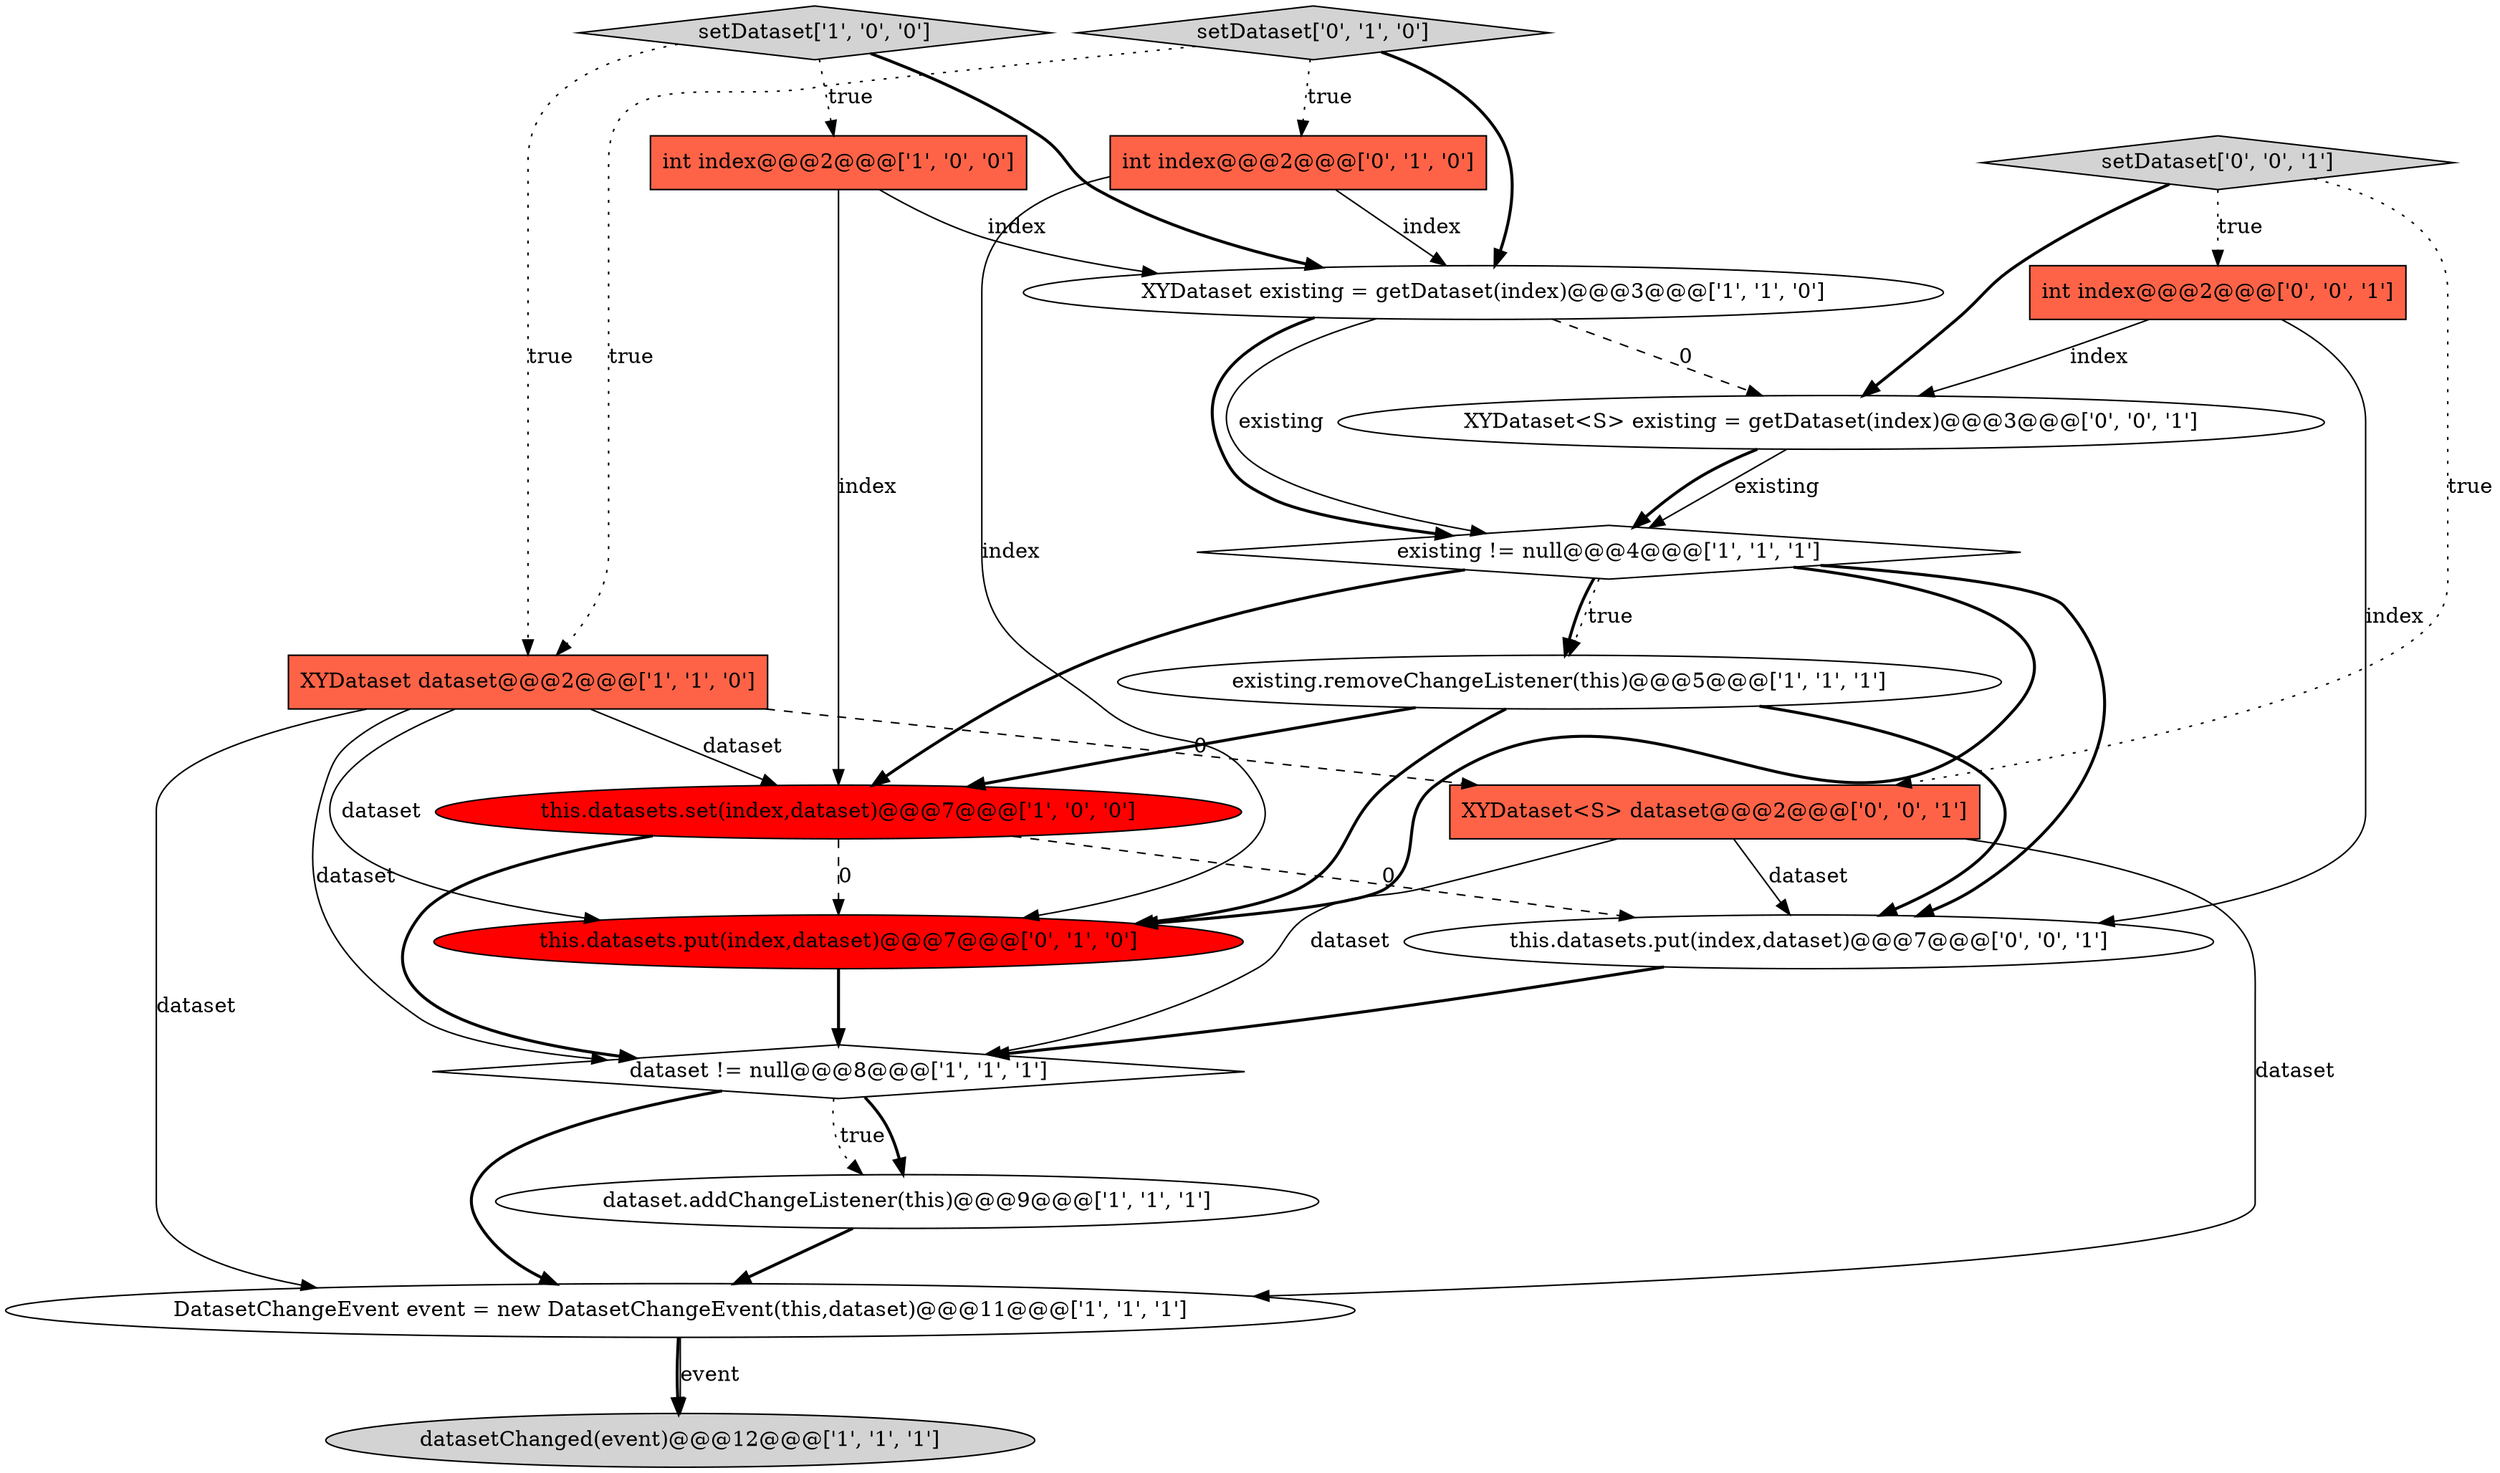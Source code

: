digraph {
17 [style = filled, label = "setDataset['0', '0', '1']", fillcolor = lightgray, shape = diamond image = "AAA0AAABBB3BBB"];
16 [style = filled, label = "XYDataset<S> existing = getDataset(index)@@@3@@@['0', '0', '1']", fillcolor = white, shape = ellipse image = "AAA0AAABBB3BBB"];
3 [style = filled, label = "DatasetChangeEvent event = new DatasetChangeEvent(this,dataset)@@@11@@@['1', '1', '1']", fillcolor = white, shape = ellipse image = "AAA0AAABBB1BBB"];
7 [style = filled, label = "XYDataset dataset@@@2@@@['1', '1', '0']", fillcolor = tomato, shape = box image = "AAA0AAABBB1BBB"];
18 [style = filled, label = "XYDataset<S> dataset@@@2@@@['0', '0', '1']", fillcolor = tomato, shape = box image = "AAA0AAABBB3BBB"];
2 [style = filled, label = "XYDataset existing = getDataset(index)@@@3@@@['1', '1', '0']", fillcolor = white, shape = ellipse image = "AAA0AAABBB1BBB"];
10 [style = filled, label = "datasetChanged(event)@@@12@@@['1', '1', '1']", fillcolor = lightgray, shape = ellipse image = "AAA0AAABBB1BBB"];
4 [style = filled, label = "existing != null@@@4@@@['1', '1', '1']", fillcolor = white, shape = diamond image = "AAA0AAABBB1BBB"];
0 [style = filled, label = "dataset.addChangeListener(this)@@@9@@@['1', '1', '1']", fillcolor = white, shape = ellipse image = "AAA0AAABBB1BBB"];
9 [style = filled, label = "dataset != null@@@8@@@['1', '1', '1']", fillcolor = white, shape = diamond image = "AAA0AAABBB1BBB"];
14 [style = filled, label = "this.datasets.put(index,dataset)@@@7@@@['0', '0', '1']", fillcolor = white, shape = ellipse image = "AAA0AAABBB3BBB"];
1 [style = filled, label = "setDataset['1', '0', '0']", fillcolor = lightgray, shape = diamond image = "AAA0AAABBB1BBB"];
8 [style = filled, label = "existing.removeChangeListener(this)@@@5@@@['1', '1', '1']", fillcolor = white, shape = ellipse image = "AAA0AAABBB1BBB"];
5 [style = filled, label = "this.datasets.set(index,dataset)@@@7@@@['1', '0', '0']", fillcolor = red, shape = ellipse image = "AAA1AAABBB1BBB"];
6 [style = filled, label = "int index@@@2@@@['1', '0', '0']", fillcolor = tomato, shape = box image = "AAA0AAABBB1BBB"];
15 [style = filled, label = "int index@@@2@@@['0', '0', '1']", fillcolor = tomato, shape = box image = "AAA0AAABBB3BBB"];
11 [style = filled, label = "int index@@@2@@@['0', '1', '0']", fillcolor = tomato, shape = box image = "AAA0AAABBB2BBB"];
12 [style = filled, label = "setDataset['0', '1', '0']", fillcolor = lightgray, shape = diamond image = "AAA0AAABBB2BBB"];
13 [style = filled, label = "this.datasets.put(index,dataset)@@@7@@@['0', '1', '0']", fillcolor = red, shape = ellipse image = "AAA1AAABBB2BBB"];
2->4 [style = solid, label="existing"];
0->3 [style = bold, label=""];
5->13 [style = dashed, label="0"];
4->14 [style = bold, label=""];
9->0 [style = dotted, label="true"];
7->9 [style = solid, label="dataset"];
5->14 [style = dashed, label="0"];
18->9 [style = solid, label="dataset"];
9->0 [style = bold, label=""];
7->18 [style = dashed, label="0"];
5->9 [style = bold, label=""];
17->18 [style = dotted, label="true"];
7->3 [style = solid, label="dataset"];
4->13 [style = bold, label=""];
4->8 [style = dotted, label="true"];
8->14 [style = bold, label=""];
18->3 [style = solid, label="dataset"];
2->4 [style = bold, label=""];
12->11 [style = dotted, label="true"];
11->13 [style = solid, label="index"];
1->7 [style = dotted, label="true"];
3->10 [style = bold, label=""];
3->10 [style = solid, label="event"];
16->4 [style = solid, label="existing"];
12->2 [style = bold, label=""];
6->2 [style = solid, label="index"];
18->14 [style = solid, label="dataset"];
7->5 [style = solid, label="dataset"];
17->15 [style = dotted, label="true"];
15->16 [style = solid, label="index"];
8->5 [style = bold, label=""];
6->5 [style = solid, label="index"];
2->16 [style = dashed, label="0"];
7->13 [style = solid, label="dataset"];
11->2 [style = solid, label="index"];
9->3 [style = bold, label=""];
4->8 [style = bold, label=""];
1->6 [style = dotted, label="true"];
14->9 [style = bold, label=""];
1->2 [style = bold, label=""];
13->9 [style = bold, label=""];
16->4 [style = bold, label=""];
12->7 [style = dotted, label="true"];
15->14 [style = solid, label="index"];
4->5 [style = bold, label=""];
17->16 [style = bold, label=""];
8->13 [style = bold, label=""];
}
